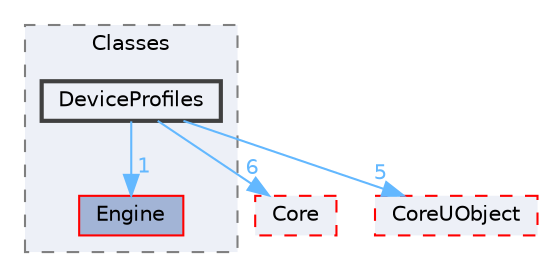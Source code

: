 digraph "DeviceProfiles"
{
 // INTERACTIVE_SVG=YES
 // LATEX_PDF_SIZE
  bgcolor="transparent";
  edge [fontname=Helvetica,fontsize=10,labelfontname=Helvetica,labelfontsize=10];
  node [fontname=Helvetica,fontsize=10,shape=box,height=0.2,width=0.4];
  compound=true
  subgraph clusterdir_0ed647eebe6ffcaa496d3842b7cec6ce {
    graph [ bgcolor="#edf0f7", pencolor="grey50", label="Classes", fontname=Helvetica,fontsize=10 style="filled,dashed", URL="dir_0ed647eebe6ffcaa496d3842b7cec6ce.html",tooltip=""]
  dir_275ee67e3d4a14e20f43a2d02c6b328e [label="Engine", fillcolor="#a2b4d6", color="red", style="filled", URL="dir_275ee67e3d4a14e20f43a2d02c6b328e.html",tooltip=""];
  dir_09348cf85fa1e637b63b7e014c0d4897 [label="DeviceProfiles", fillcolor="#edf0f7", color="grey25", style="filled,bold", URL="dir_09348cf85fa1e637b63b7e014c0d4897.html",tooltip=""];
  }
  dir_0e6cddcc9caa1238c7f3774224afaa45 [label="Core", fillcolor="#edf0f7", color="red", style="filled,dashed", URL="dir_0e6cddcc9caa1238c7f3774224afaa45.html",tooltip=""];
  dir_4c499e5e32e2b4479ad7e552df73eeae [label="CoreUObject", fillcolor="#edf0f7", color="red", style="filled,dashed", URL="dir_4c499e5e32e2b4479ad7e552df73eeae.html",tooltip=""];
  dir_09348cf85fa1e637b63b7e014c0d4897->dir_0e6cddcc9caa1238c7f3774224afaa45 [headlabel="6", labeldistance=1.5 headhref="dir_000314_000266.html" href="dir_000314_000266.html" color="steelblue1" fontcolor="steelblue1"];
  dir_09348cf85fa1e637b63b7e014c0d4897->dir_275ee67e3d4a14e20f43a2d02c6b328e [headlabel="1", labeldistance=1.5 headhref="dir_000314_000367.html" href="dir_000314_000367.html" color="steelblue1" fontcolor="steelblue1"];
  dir_09348cf85fa1e637b63b7e014c0d4897->dir_4c499e5e32e2b4479ad7e552df73eeae [headlabel="5", labeldistance=1.5 headhref="dir_000314_000268.html" href="dir_000314_000268.html" color="steelblue1" fontcolor="steelblue1"];
}
